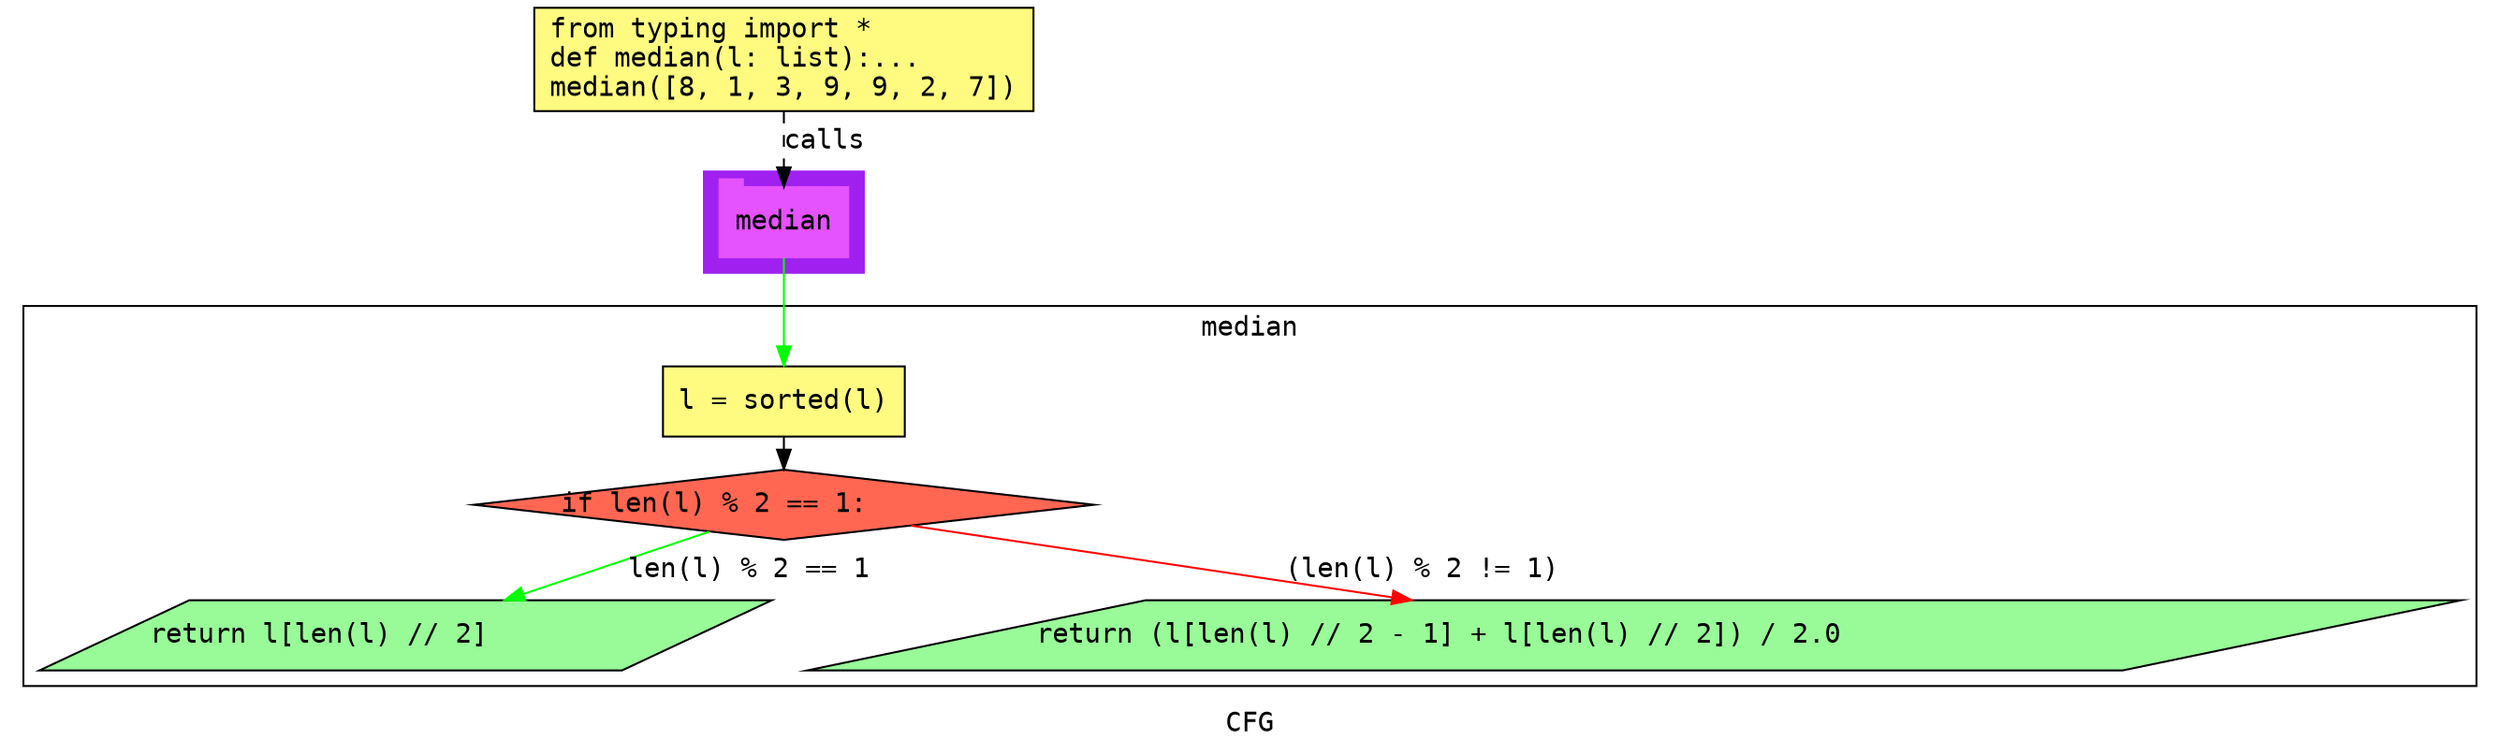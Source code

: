 digraph cluster888CFG {
	graph [bb="0,0,1230,379",
		compound=True,
		fontname="DejaVu Sans Mono",
		label=CFG,
		lheight=0.21,
		lp="615,11.5",
		lwidth=0.35,
		pack=False,
		rankdir=TB,
		ranksep=0.02
	];
	node [fontname="DejaVu Sans Mono",
		label="\N"
	];
	edge [fontname="DejaVu Sans Mono"];
	subgraph cluster_1 {
		graph [bb="344,243,426,295",
			color=purple,
			compound=true,
			fontname="DejaVu Sans Mono",
			label="",
			rankdir=TB,
			ranksep=0.02,
			shape=tab,
			style=filled
		];
		node [fontname="DejaVu Sans Mono"];
		edge [fontname="DejaVu Sans Mono"];
		13	[color="#E552FF",
			height=0.5,
			label=median,
			linenum="[11]",
			pos="385,269",
			shape=tab,
			style=filled,
			width=0.91667];
	}
	subgraph cluster2median {
		graph [bb="8,31,1222,226",
			compound=True,
			fontname="DejaVu Sans Mono",
			label=median,
			lheight=0.21,
			lp="615,214.5",
			lwidth=0.69,
			pack=False,
			rankdir=TB,
			ranksep=0.02
		];
		node [fontname="DejaVu Sans Mono"];
		edge [fontname="DejaVu Sans Mono"];
		subgraph cluster_3 {
			graph [color=purple,
				compound=true,
				fontname="DejaVu Sans Mono",
				label="",
				rankdir=TB,
				ranksep=0.02,
				shape=tab,
				style=filled
			];
			node [fontname="DejaVu Sans Mono"];
			edge [fontname="DejaVu Sans Mono"];
		}
		subgraph cluster_5 {
			graph [color=purple,
				compound=true,
				fontname="DejaVu Sans Mono",
				label="",
				rankdir=TB,
				ranksep=0.02,
				shape=tab,
				style=filled
			];
			node [fontname="DejaVu Sans Mono"];
			edge [fontname="DejaVu Sans Mono"];
		}
		3	[fillcolor="#FFFB81",
			height=0.5,
			label="l = sorted(l)\l",
			linenum="[5]",
			pos="385,177",
			shape=rectangle,
			style="filled,solid",
			width=1.7222];
		5	[fillcolor="#FF6752",
			height=0.5,
			label="if len(l) % 2 == 1:\l",
			linenum="[6]",
			pos="385,124",
			shape=diamond,
			style="filled,solid",
			width=4.4171];
		3 -> 5	[color=black,
			pos="e,385,142.25 385,158.73 385,156.66 385,154.5 385,152.32"];
		7	[fillcolor="#98fb98",
			height=0.5,
			label="return l[len(l) // 2]\l",
			linenum="[7]",
			pos="197,57",
			shape=parallelogram,
			style="filled,solid",
			width=5.0294];
		5 -> 7	[color=green,
			label="len(l) % 2 == 1",
			lp="369,90.5",
			pos="e,246.18,75.004 347.86,110.16 321.59,101.08 285.84,88.717 255.74,78.308"];
		9	[fillcolor="#98fb98",
			height=0.5,
			label="return (l[len(l) // 2 - 1] + l[len(l) // 2]) / 2.0\l",
			linenum="[9]",
			pos="805,57",
			shape=parallelogram,
			style="filled,solid",
			width=11.356];
		5 -> 9	[color=red,
			label="(len(l) % 2 != 1)",
			lp="702.5,90.5",
			pos="e,694.77,75.059 448.79,113.13 511.16,103.48 607.69,88.535 684.54,76.642"];
	}
	1	[fillcolor="#FFFB81",
		height=0.73611,
		label="from typing import *\ldef median(l: list):...\lmedian([8, 1, 3, 9, 9, 2, 7])\l",
		linenum="[1]",
		pos="385,352.5",
		shape=rectangle,
		style="filled,solid",
		width=3.5556];
	1 -> 13	[label=calls,
		lp="406,310.5",
		pos="e,385,287.13 385,325.71 385,316.66 385,306.47 385,297.3",
		style=dashed];
	13 -> 3	[color=green,
		pos="e,385,195.3 385,250.65 385,237.82 385,220.11 385,205.38"];
}
